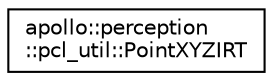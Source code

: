 digraph "Graphical Class Hierarchy"
{
  edge [fontname="Helvetica",fontsize="10",labelfontname="Helvetica",labelfontsize="10"];
  node [fontname="Helvetica",fontsize="10",shape=record];
  rankdir="LR";
  Node0 [label="apollo::perception\l::pcl_util::PointXYZIRT",height=0.2,width=0.4,color="black", fillcolor="white", style="filled",URL="$structapollo_1_1perception_1_1pcl__util_1_1PointXYZIRT.html"];
}
